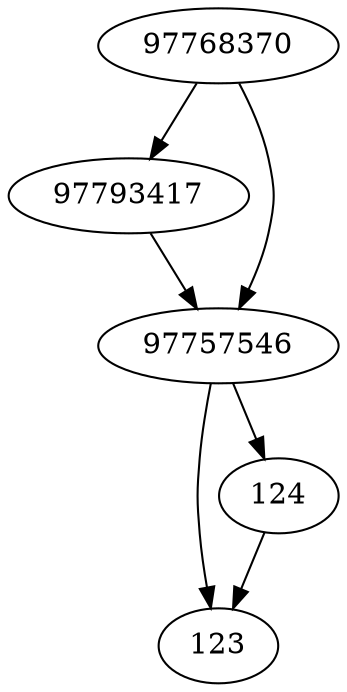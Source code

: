 strict digraph  {
97793417;
97757546;
97768370;
123;
124;
97793417 -> 97757546;
97757546 -> 123;
97757546 -> 124;
97768370 -> 97793417;
97768370 -> 97757546;
124 -> 123;
}
